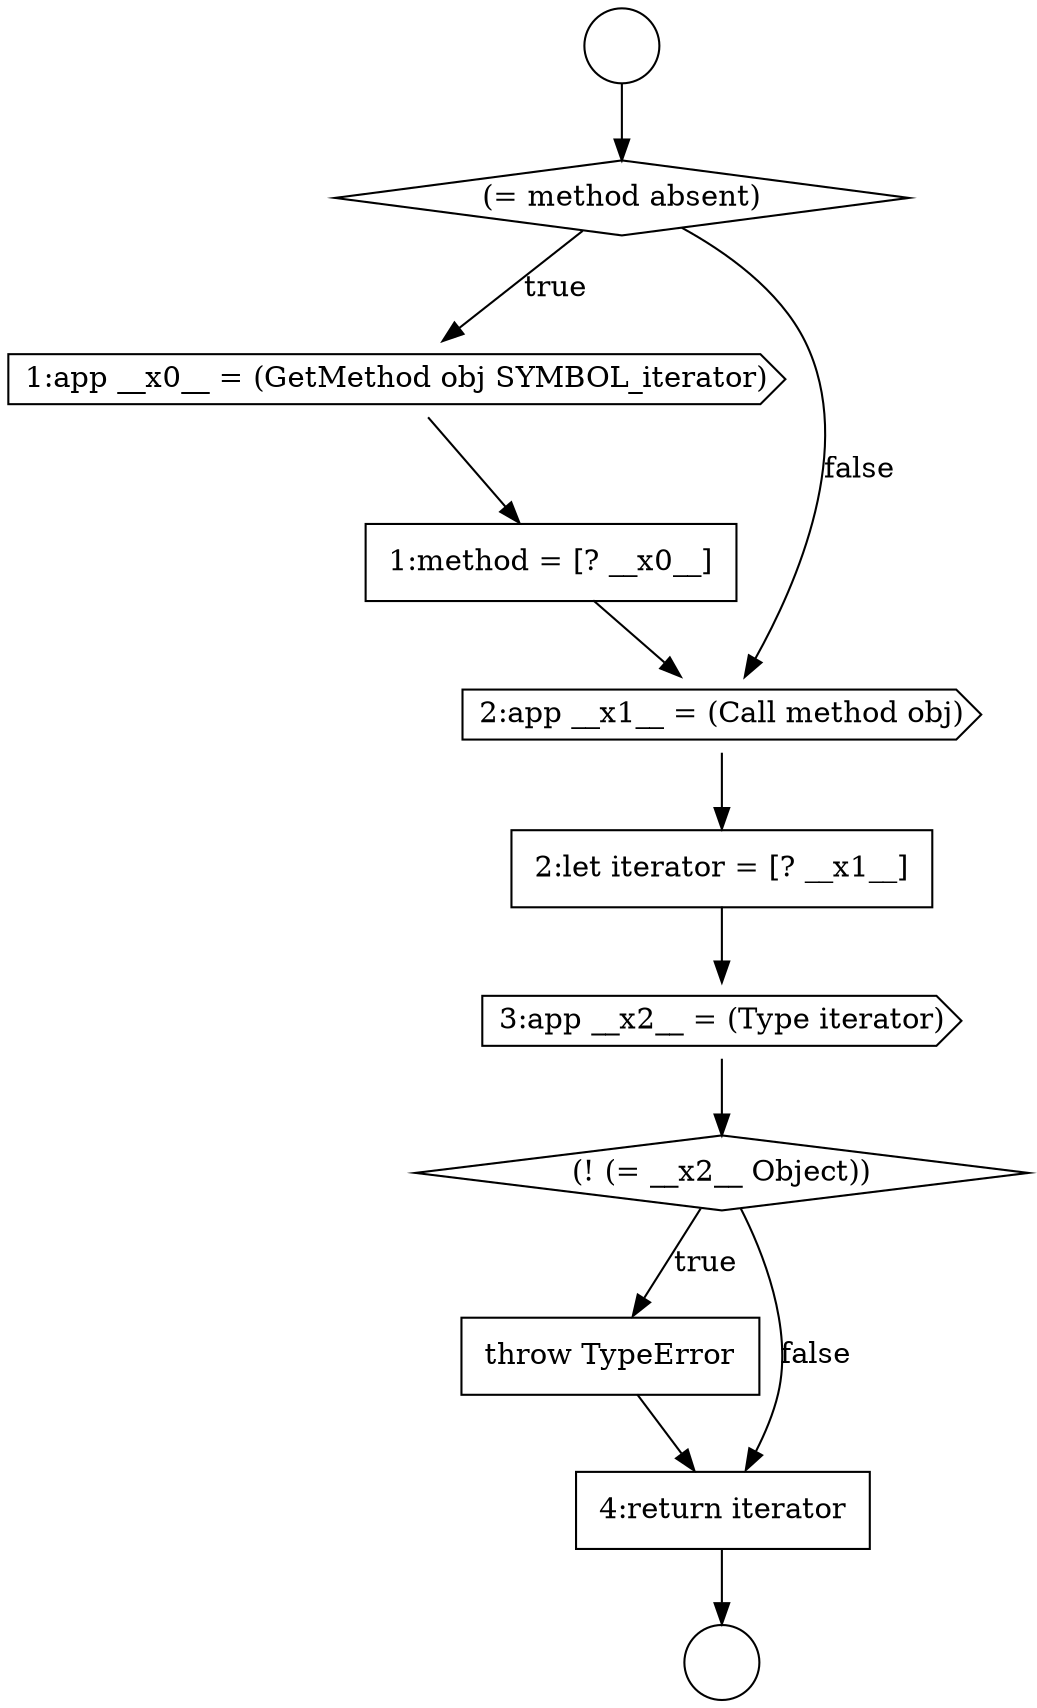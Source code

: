 digraph {
  node1005 [shape=diamond, label=<<font color="black">(! (= __x2__ Object))</font>> color="black" fillcolor="white" style=filled]
  node1001 [shape=none, margin=0, label=<<font color="black">
    <table border="0" cellborder="1" cellspacing="0" cellpadding="10">
      <tr><td align="left">1:method = [? __x0__]</td></tr>
    </table>
  </font>> color="black" fillcolor="white" style=filled]
  node998 [shape=circle label=" " color="black" fillcolor="white" style=filled]
  node1006 [shape=none, margin=0, label=<<font color="black">
    <table border="0" cellborder="1" cellspacing="0" cellpadding="10">
      <tr><td align="left">throw TypeError</td></tr>
    </table>
  </font>> color="black" fillcolor="white" style=filled]
  node1007 [shape=none, margin=0, label=<<font color="black">
    <table border="0" cellborder="1" cellspacing="0" cellpadding="10">
      <tr><td align="left">4:return iterator</td></tr>
    </table>
  </font>> color="black" fillcolor="white" style=filled]
  node1000 [shape=cds, label=<<font color="black">1:app __x0__ = (GetMethod obj SYMBOL_iterator)</font>> color="black" fillcolor="white" style=filled]
  node1003 [shape=none, margin=0, label=<<font color="black">
    <table border="0" cellborder="1" cellspacing="0" cellpadding="10">
      <tr><td align="left">2:let iterator = [? __x1__]</td></tr>
    </table>
  </font>> color="black" fillcolor="white" style=filled]
  node999 [shape=diamond, label=<<font color="black">(= method absent)</font>> color="black" fillcolor="white" style=filled]
  node1004 [shape=cds, label=<<font color="black">3:app __x2__ = (Type iterator)</font>> color="black" fillcolor="white" style=filled]
  node997 [shape=circle label=" " color="black" fillcolor="white" style=filled]
  node1002 [shape=cds, label=<<font color="black">2:app __x1__ = (Call method obj)</font>> color="black" fillcolor="white" style=filled]
  node1004 -> node1005 [ color="black"]
  node1003 -> node1004 [ color="black"]
  node1002 -> node1003 [ color="black"]
  node1001 -> node1002 [ color="black"]
  node999 -> node1000 [label=<<font color="black">true</font>> color="black"]
  node999 -> node1002 [label=<<font color="black">false</font>> color="black"]
  node1007 -> node998 [ color="black"]
  node997 -> node999 [ color="black"]
  node1000 -> node1001 [ color="black"]
  node1005 -> node1006 [label=<<font color="black">true</font>> color="black"]
  node1005 -> node1007 [label=<<font color="black">false</font>> color="black"]
  node1006 -> node1007 [ color="black"]
}

